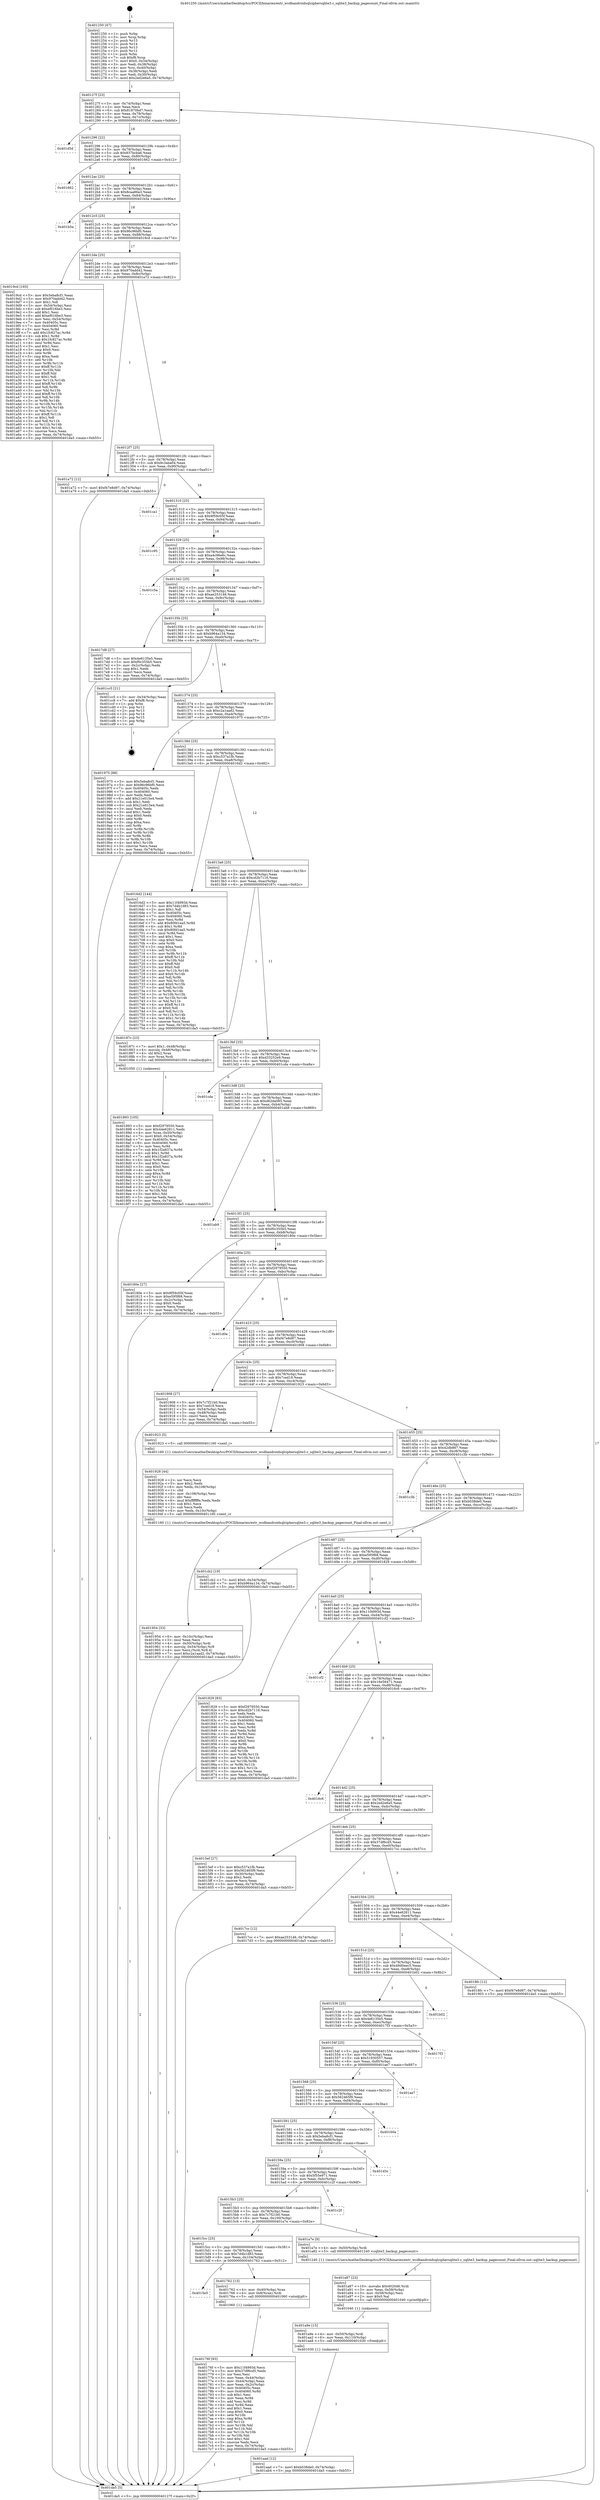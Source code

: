 digraph "0x401250" {
  label = "0x401250 (/mnt/c/Users/mathe/Desktop/tcc/POCII/binaries/extr_wcdbandroidsqlciphersqlite3.c_sqlite3_backup_pagecount_Final-ollvm.out::main(0))"
  labelloc = "t"
  node[shape=record]

  Entry [label="",width=0.3,height=0.3,shape=circle,fillcolor=black,style=filled]
  "0x40127f" [label="{
     0x40127f [23]\l
     | [instrs]\l
     &nbsp;&nbsp;0x40127f \<+3\>: mov -0x74(%rbp),%eax\l
     &nbsp;&nbsp;0x401282 \<+2\>: mov %eax,%ecx\l
     &nbsp;&nbsp;0x401284 \<+6\>: sub $0x81870bd7,%ecx\l
     &nbsp;&nbsp;0x40128a \<+3\>: mov %eax,-0x78(%rbp)\l
     &nbsp;&nbsp;0x40128d \<+3\>: mov %ecx,-0x7c(%rbp)\l
     &nbsp;&nbsp;0x401290 \<+6\>: je 0000000000401d5d \<main+0xb0d\>\l
  }"]
  "0x401d5d" [label="{
     0x401d5d\l
  }", style=dashed]
  "0x401296" [label="{
     0x401296 [22]\l
     | [instrs]\l
     &nbsp;&nbsp;0x401296 \<+5\>: jmp 000000000040129b \<main+0x4b\>\l
     &nbsp;&nbsp;0x40129b \<+3\>: mov -0x78(%rbp),%eax\l
     &nbsp;&nbsp;0x40129e \<+5\>: sub $0x837bcba6,%eax\l
     &nbsp;&nbsp;0x4012a3 \<+3\>: mov %eax,-0x80(%rbp)\l
     &nbsp;&nbsp;0x4012a6 \<+6\>: je 0000000000401662 \<main+0x412\>\l
  }"]
  Exit [label="",width=0.3,height=0.3,shape=circle,fillcolor=black,style=filled,peripheries=2]
  "0x401662" [label="{
     0x401662\l
  }", style=dashed]
  "0x4012ac" [label="{
     0x4012ac [25]\l
     | [instrs]\l
     &nbsp;&nbsp;0x4012ac \<+5\>: jmp 00000000004012b1 \<main+0x61\>\l
     &nbsp;&nbsp;0x4012b1 \<+3\>: mov -0x78(%rbp),%eax\l
     &nbsp;&nbsp;0x4012b4 \<+5\>: sub $0x8caa86a3,%eax\l
     &nbsp;&nbsp;0x4012b9 \<+6\>: mov %eax,-0x84(%rbp)\l
     &nbsp;&nbsp;0x4012bf \<+6\>: je 0000000000401b5a \<main+0x90a\>\l
  }"]
  "0x401aad" [label="{
     0x401aad [12]\l
     | [instrs]\l
     &nbsp;&nbsp;0x401aad \<+7\>: movl $0xb038de0,-0x74(%rbp)\l
     &nbsp;&nbsp;0x401ab4 \<+5\>: jmp 0000000000401da5 \<main+0xb55\>\l
  }"]
  "0x401b5a" [label="{
     0x401b5a\l
  }", style=dashed]
  "0x4012c5" [label="{
     0x4012c5 [25]\l
     | [instrs]\l
     &nbsp;&nbsp;0x4012c5 \<+5\>: jmp 00000000004012ca \<main+0x7a\>\l
     &nbsp;&nbsp;0x4012ca \<+3\>: mov -0x78(%rbp),%eax\l
     &nbsp;&nbsp;0x4012cd \<+5\>: sub $0x96c96bf0,%eax\l
     &nbsp;&nbsp;0x4012d2 \<+6\>: mov %eax,-0x88(%rbp)\l
     &nbsp;&nbsp;0x4012d8 \<+6\>: je 00000000004019cd \<main+0x77d\>\l
  }"]
  "0x401a9e" [label="{
     0x401a9e [15]\l
     | [instrs]\l
     &nbsp;&nbsp;0x401a9e \<+4\>: mov -0x50(%rbp),%rdi\l
     &nbsp;&nbsp;0x401aa2 \<+6\>: mov %eax,-0x110(%rbp)\l
     &nbsp;&nbsp;0x401aa8 \<+5\>: call 0000000000401030 \<free@plt\>\l
     | [calls]\l
     &nbsp;&nbsp;0x401030 \{1\} (unknown)\l
  }"]
  "0x4019cd" [label="{
     0x4019cd [165]\l
     | [instrs]\l
     &nbsp;&nbsp;0x4019cd \<+5\>: mov $0x5eba8cf1,%eax\l
     &nbsp;&nbsp;0x4019d2 \<+5\>: mov $0x970add42,%ecx\l
     &nbsp;&nbsp;0x4019d7 \<+2\>: mov $0x1,%dl\l
     &nbsp;&nbsp;0x4019d9 \<+3\>: mov -0x54(%rbp),%esi\l
     &nbsp;&nbsp;0x4019dc \<+6\>: sub $0xef016be3,%esi\l
     &nbsp;&nbsp;0x4019e2 \<+3\>: add $0x1,%esi\l
     &nbsp;&nbsp;0x4019e5 \<+6\>: add $0xef016be3,%esi\l
     &nbsp;&nbsp;0x4019eb \<+3\>: mov %esi,-0x54(%rbp)\l
     &nbsp;&nbsp;0x4019ee \<+7\>: mov 0x40405c,%esi\l
     &nbsp;&nbsp;0x4019f5 \<+7\>: mov 0x404060,%edi\l
     &nbsp;&nbsp;0x4019fc \<+3\>: mov %esi,%r8d\l
     &nbsp;&nbsp;0x4019ff \<+7\>: add $0x1fc827ac,%r8d\l
     &nbsp;&nbsp;0x401a06 \<+4\>: sub $0x1,%r8d\l
     &nbsp;&nbsp;0x401a0a \<+7\>: sub $0x1fc827ac,%r8d\l
     &nbsp;&nbsp;0x401a11 \<+4\>: imul %r8d,%esi\l
     &nbsp;&nbsp;0x401a15 \<+3\>: and $0x1,%esi\l
     &nbsp;&nbsp;0x401a18 \<+3\>: cmp $0x0,%esi\l
     &nbsp;&nbsp;0x401a1b \<+4\>: sete %r9b\l
     &nbsp;&nbsp;0x401a1f \<+3\>: cmp $0xa,%edi\l
     &nbsp;&nbsp;0x401a22 \<+4\>: setl %r10b\l
     &nbsp;&nbsp;0x401a26 \<+3\>: mov %r9b,%r11b\l
     &nbsp;&nbsp;0x401a29 \<+4\>: xor $0xff,%r11b\l
     &nbsp;&nbsp;0x401a2d \<+3\>: mov %r10b,%bl\l
     &nbsp;&nbsp;0x401a30 \<+3\>: xor $0xff,%bl\l
     &nbsp;&nbsp;0x401a33 \<+3\>: xor $0x1,%dl\l
     &nbsp;&nbsp;0x401a36 \<+3\>: mov %r11b,%r14b\l
     &nbsp;&nbsp;0x401a39 \<+4\>: and $0xff,%r14b\l
     &nbsp;&nbsp;0x401a3d \<+3\>: and %dl,%r9b\l
     &nbsp;&nbsp;0x401a40 \<+3\>: mov %bl,%r15b\l
     &nbsp;&nbsp;0x401a43 \<+4\>: and $0xff,%r15b\l
     &nbsp;&nbsp;0x401a47 \<+3\>: and %dl,%r10b\l
     &nbsp;&nbsp;0x401a4a \<+3\>: or %r9b,%r14b\l
     &nbsp;&nbsp;0x401a4d \<+3\>: or %r10b,%r15b\l
     &nbsp;&nbsp;0x401a50 \<+3\>: xor %r15b,%r14b\l
     &nbsp;&nbsp;0x401a53 \<+3\>: or %bl,%r11b\l
     &nbsp;&nbsp;0x401a56 \<+4\>: xor $0xff,%r11b\l
     &nbsp;&nbsp;0x401a5a \<+3\>: or $0x1,%dl\l
     &nbsp;&nbsp;0x401a5d \<+3\>: and %dl,%r11b\l
     &nbsp;&nbsp;0x401a60 \<+3\>: or %r11b,%r14b\l
     &nbsp;&nbsp;0x401a63 \<+4\>: test $0x1,%r14b\l
     &nbsp;&nbsp;0x401a67 \<+3\>: cmovne %ecx,%eax\l
     &nbsp;&nbsp;0x401a6a \<+3\>: mov %eax,-0x74(%rbp)\l
     &nbsp;&nbsp;0x401a6d \<+5\>: jmp 0000000000401da5 \<main+0xb55\>\l
  }"]
  "0x4012de" [label="{
     0x4012de [25]\l
     | [instrs]\l
     &nbsp;&nbsp;0x4012de \<+5\>: jmp 00000000004012e3 \<main+0x93\>\l
     &nbsp;&nbsp;0x4012e3 \<+3\>: mov -0x78(%rbp),%eax\l
     &nbsp;&nbsp;0x4012e6 \<+5\>: sub $0x970add42,%eax\l
     &nbsp;&nbsp;0x4012eb \<+6\>: mov %eax,-0x8c(%rbp)\l
     &nbsp;&nbsp;0x4012f1 \<+6\>: je 0000000000401a72 \<main+0x822\>\l
  }"]
  "0x401a87" [label="{
     0x401a87 [23]\l
     | [instrs]\l
     &nbsp;&nbsp;0x401a87 \<+10\>: movabs $0x4020d6,%rdi\l
     &nbsp;&nbsp;0x401a91 \<+3\>: mov %eax,-0x58(%rbp)\l
     &nbsp;&nbsp;0x401a94 \<+3\>: mov -0x58(%rbp),%esi\l
     &nbsp;&nbsp;0x401a97 \<+2\>: mov $0x0,%al\l
     &nbsp;&nbsp;0x401a99 \<+5\>: call 0000000000401040 \<printf@plt\>\l
     | [calls]\l
     &nbsp;&nbsp;0x401040 \{1\} (unknown)\l
  }"]
  "0x401a72" [label="{
     0x401a72 [12]\l
     | [instrs]\l
     &nbsp;&nbsp;0x401a72 \<+7\>: movl $0xf47e8d97,-0x74(%rbp)\l
     &nbsp;&nbsp;0x401a79 \<+5\>: jmp 0000000000401da5 \<main+0xb55\>\l
  }"]
  "0x4012f7" [label="{
     0x4012f7 [25]\l
     | [instrs]\l
     &nbsp;&nbsp;0x4012f7 \<+5\>: jmp 00000000004012fc \<main+0xac\>\l
     &nbsp;&nbsp;0x4012fc \<+3\>: mov -0x78(%rbp),%eax\l
     &nbsp;&nbsp;0x4012ff \<+5\>: sub $0x9c3aba04,%eax\l
     &nbsp;&nbsp;0x401304 \<+6\>: mov %eax,-0x90(%rbp)\l
     &nbsp;&nbsp;0x40130a \<+6\>: je 0000000000401ca1 \<main+0xa51\>\l
  }"]
  "0x401954" [label="{
     0x401954 [33]\l
     | [instrs]\l
     &nbsp;&nbsp;0x401954 \<+6\>: mov -0x10c(%rbp),%ecx\l
     &nbsp;&nbsp;0x40195a \<+3\>: imul %eax,%ecx\l
     &nbsp;&nbsp;0x40195d \<+4\>: mov -0x50(%rbp),%rdi\l
     &nbsp;&nbsp;0x401961 \<+4\>: movslq -0x54(%rbp),%r8\l
     &nbsp;&nbsp;0x401965 \<+4\>: mov %ecx,(%rdi,%r8,4)\l
     &nbsp;&nbsp;0x401969 \<+7\>: movl $0xc2a1aad2,-0x74(%rbp)\l
     &nbsp;&nbsp;0x401970 \<+5\>: jmp 0000000000401da5 \<main+0xb55\>\l
  }"]
  "0x401ca1" [label="{
     0x401ca1\l
  }", style=dashed]
  "0x401310" [label="{
     0x401310 [25]\l
     | [instrs]\l
     &nbsp;&nbsp;0x401310 \<+5\>: jmp 0000000000401315 \<main+0xc5\>\l
     &nbsp;&nbsp;0x401315 \<+3\>: mov -0x78(%rbp),%eax\l
     &nbsp;&nbsp;0x401318 \<+5\>: sub $0x9f59c05f,%eax\l
     &nbsp;&nbsp;0x40131d \<+6\>: mov %eax,-0x94(%rbp)\l
     &nbsp;&nbsp;0x401323 \<+6\>: je 0000000000401c95 \<main+0xa45\>\l
  }"]
  "0x401928" [label="{
     0x401928 [44]\l
     | [instrs]\l
     &nbsp;&nbsp;0x401928 \<+2\>: xor %ecx,%ecx\l
     &nbsp;&nbsp;0x40192a \<+5\>: mov $0x2,%edx\l
     &nbsp;&nbsp;0x40192f \<+6\>: mov %edx,-0x108(%rbp)\l
     &nbsp;&nbsp;0x401935 \<+1\>: cltd\l
     &nbsp;&nbsp;0x401936 \<+6\>: mov -0x108(%rbp),%esi\l
     &nbsp;&nbsp;0x40193c \<+2\>: idiv %esi\l
     &nbsp;&nbsp;0x40193e \<+6\>: imul $0xfffffffe,%edx,%edx\l
     &nbsp;&nbsp;0x401944 \<+3\>: sub $0x1,%ecx\l
     &nbsp;&nbsp;0x401947 \<+2\>: sub %ecx,%edx\l
     &nbsp;&nbsp;0x401949 \<+6\>: mov %edx,-0x10c(%rbp)\l
     &nbsp;&nbsp;0x40194f \<+5\>: call 0000000000401160 \<next_i\>\l
     | [calls]\l
     &nbsp;&nbsp;0x401160 \{1\} (/mnt/c/Users/mathe/Desktop/tcc/POCII/binaries/extr_wcdbandroidsqlciphersqlite3.c_sqlite3_backup_pagecount_Final-ollvm.out::next_i)\l
  }"]
  "0x401c95" [label="{
     0x401c95\l
  }", style=dashed]
  "0x401329" [label="{
     0x401329 [25]\l
     | [instrs]\l
     &nbsp;&nbsp;0x401329 \<+5\>: jmp 000000000040132e \<main+0xde\>\l
     &nbsp;&nbsp;0x40132e \<+3\>: mov -0x78(%rbp),%eax\l
     &nbsp;&nbsp;0x401331 \<+5\>: sub $0xa4c96e6c,%eax\l
     &nbsp;&nbsp;0x401336 \<+6\>: mov %eax,-0x98(%rbp)\l
     &nbsp;&nbsp;0x40133c \<+6\>: je 0000000000401c5a \<main+0xa0a\>\l
  }"]
  "0x401893" [label="{
     0x401893 [105]\l
     | [instrs]\l
     &nbsp;&nbsp;0x401893 \<+5\>: mov $0xf2979550,%ecx\l
     &nbsp;&nbsp;0x401898 \<+5\>: mov $0x44e62811,%edx\l
     &nbsp;&nbsp;0x40189d \<+4\>: mov %rax,-0x50(%rbp)\l
     &nbsp;&nbsp;0x4018a1 \<+7\>: movl $0x0,-0x54(%rbp)\l
     &nbsp;&nbsp;0x4018a8 \<+7\>: mov 0x40405c,%esi\l
     &nbsp;&nbsp;0x4018af \<+8\>: mov 0x404060,%r8d\l
     &nbsp;&nbsp;0x4018b7 \<+3\>: mov %esi,%r9d\l
     &nbsp;&nbsp;0x4018ba \<+7\>: sub $0x1f2a837a,%r9d\l
     &nbsp;&nbsp;0x4018c1 \<+4\>: sub $0x1,%r9d\l
     &nbsp;&nbsp;0x4018c5 \<+7\>: add $0x1f2a837a,%r9d\l
     &nbsp;&nbsp;0x4018cc \<+4\>: imul %r9d,%esi\l
     &nbsp;&nbsp;0x4018d0 \<+3\>: and $0x1,%esi\l
     &nbsp;&nbsp;0x4018d3 \<+3\>: cmp $0x0,%esi\l
     &nbsp;&nbsp;0x4018d6 \<+4\>: sete %r10b\l
     &nbsp;&nbsp;0x4018da \<+4\>: cmp $0xa,%r8d\l
     &nbsp;&nbsp;0x4018de \<+4\>: setl %r11b\l
     &nbsp;&nbsp;0x4018e2 \<+3\>: mov %r10b,%bl\l
     &nbsp;&nbsp;0x4018e5 \<+3\>: and %r11b,%bl\l
     &nbsp;&nbsp;0x4018e8 \<+3\>: xor %r11b,%r10b\l
     &nbsp;&nbsp;0x4018eb \<+3\>: or %r10b,%bl\l
     &nbsp;&nbsp;0x4018ee \<+3\>: test $0x1,%bl\l
     &nbsp;&nbsp;0x4018f1 \<+3\>: cmovne %edx,%ecx\l
     &nbsp;&nbsp;0x4018f4 \<+3\>: mov %ecx,-0x74(%rbp)\l
     &nbsp;&nbsp;0x4018f7 \<+5\>: jmp 0000000000401da5 \<main+0xb55\>\l
  }"]
  "0x401c5a" [label="{
     0x401c5a\l
  }", style=dashed]
  "0x401342" [label="{
     0x401342 [25]\l
     | [instrs]\l
     &nbsp;&nbsp;0x401342 \<+5\>: jmp 0000000000401347 \<main+0xf7\>\l
     &nbsp;&nbsp;0x401347 \<+3\>: mov -0x78(%rbp),%eax\l
     &nbsp;&nbsp;0x40134a \<+5\>: sub $0xae253146,%eax\l
     &nbsp;&nbsp;0x40134f \<+6\>: mov %eax,-0x9c(%rbp)\l
     &nbsp;&nbsp;0x401355 \<+6\>: je 00000000004017d8 \<main+0x588\>\l
  }"]
  "0x40176f" [label="{
     0x40176f [93]\l
     | [instrs]\l
     &nbsp;&nbsp;0x40176f \<+5\>: mov $0x11f4993d,%ecx\l
     &nbsp;&nbsp;0x401774 \<+5\>: mov $0x37df6cd5,%edx\l
     &nbsp;&nbsp;0x401779 \<+2\>: xor %esi,%esi\l
     &nbsp;&nbsp;0x40177b \<+3\>: mov %eax,-0x44(%rbp)\l
     &nbsp;&nbsp;0x40177e \<+3\>: mov -0x44(%rbp),%eax\l
     &nbsp;&nbsp;0x401781 \<+3\>: mov %eax,-0x2c(%rbp)\l
     &nbsp;&nbsp;0x401784 \<+7\>: mov 0x40405c,%eax\l
     &nbsp;&nbsp;0x40178b \<+8\>: mov 0x404060,%r8d\l
     &nbsp;&nbsp;0x401793 \<+3\>: sub $0x1,%esi\l
     &nbsp;&nbsp;0x401796 \<+3\>: mov %eax,%r9d\l
     &nbsp;&nbsp;0x401799 \<+3\>: add %esi,%r9d\l
     &nbsp;&nbsp;0x40179c \<+4\>: imul %r9d,%eax\l
     &nbsp;&nbsp;0x4017a0 \<+3\>: and $0x1,%eax\l
     &nbsp;&nbsp;0x4017a3 \<+3\>: cmp $0x0,%eax\l
     &nbsp;&nbsp;0x4017a6 \<+4\>: sete %r10b\l
     &nbsp;&nbsp;0x4017aa \<+4\>: cmp $0xa,%r8d\l
     &nbsp;&nbsp;0x4017ae \<+4\>: setl %r11b\l
     &nbsp;&nbsp;0x4017b2 \<+3\>: mov %r10b,%bl\l
     &nbsp;&nbsp;0x4017b5 \<+3\>: and %r11b,%bl\l
     &nbsp;&nbsp;0x4017b8 \<+3\>: xor %r11b,%r10b\l
     &nbsp;&nbsp;0x4017bb \<+3\>: or %r10b,%bl\l
     &nbsp;&nbsp;0x4017be \<+3\>: test $0x1,%bl\l
     &nbsp;&nbsp;0x4017c1 \<+3\>: cmovne %edx,%ecx\l
     &nbsp;&nbsp;0x4017c4 \<+3\>: mov %ecx,-0x74(%rbp)\l
     &nbsp;&nbsp;0x4017c7 \<+5\>: jmp 0000000000401da5 \<main+0xb55\>\l
  }"]
  "0x4017d8" [label="{
     0x4017d8 [27]\l
     | [instrs]\l
     &nbsp;&nbsp;0x4017d8 \<+5\>: mov $0x4e6135e5,%eax\l
     &nbsp;&nbsp;0x4017dd \<+5\>: mov $0xf0c355b5,%ecx\l
     &nbsp;&nbsp;0x4017e2 \<+3\>: mov -0x2c(%rbp),%edx\l
     &nbsp;&nbsp;0x4017e5 \<+3\>: cmp $0x1,%edx\l
     &nbsp;&nbsp;0x4017e8 \<+3\>: cmovl %ecx,%eax\l
     &nbsp;&nbsp;0x4017eb \<+3\>: mov %eax,-0x74(%rbp)\l
     &nbsp;&nbsp;0x4017ee \<+5\>: jmp 0000000000401da5 \<main+0xb55\>\l
  }"]
  "0x40135b" [label="{
     0x40135b [25]\l
     | [instrs]\l
     &nbsp;&nbsp;0x40135b \<+5\>: jmp 0000000000401360 \<main+0x110\>\l
     &nbsp;&nbsp;0x401360 \<+3\>: mov -0x78(%rbp),%eax\l
     &nbsp;&nbsp;0x401363 \<+5\>: sub $0xb964a134,%eax\l
     &nbsp;&nbsp;0x401368 \<+6\>: mov %eax,-0xa0(%rbp)\l
     &nbsp;&nbsp;0x40136e \<+6\>: je 0000000000401cc5 \<main+0xa75\>\l
  }"]
  "0x4015e5" [label="{
     0x4015e5\l
  }", style=dashed]
  "0x401cc5" [label="{
     0x401cc5 [21]\l
     | [instrs]\l
     &nbsp;&nbsp;0x401cc5 \<+3\>: mov -0x34(%rbp),%eax\l
     &nbsp;&nbsp;0x401cc8 \<+7\>: add $0xf8,%rsp\l
     &nbsp;&nbsp;0x401ccf \<+1\>: pop %rbx\l
     &nbsp;&nbsp;0x401cd0 \<+2\>: pop %r12\l
     &nbsp;&nbsp;0x401cd2 \<+2\>: pop %r13\l
     &nbsp;&nbsp;0x401cd4 \<+2\>: pop %r14\l
     &nbsp;&nbsp;0x401cd6 \<+2\>: pop %r15\l
     &nbsp;&nbsp;0x401cd8 \<+1\>: pop %rbp\l
     &nbsp;&nbsp;0x401cd9 \<+1\>: ret\l
  }"]
  "0x401374" [label="{
     0x401374 [25]\l
     | [instrs]\l
     &nbsp;&nbsp;0x401374 \<+5\>: jmp 0000000000401379 \<main+0x129\>\l
     &nbsp;&nbsp;0x401379 \<+3\>: mov -0x78(%rbp),%eax\l
     &nbsp;&nbsp;0x40137c \<+5\>: sub $0xc2a1aad2,%eax\l
     &nbsp;&nbsp;0x401381 \<+6\>: mov %eax,-0xa4(%rbp)\l
     &nbsp;&nbsp;0x401387 \<+6\>: je 0000000000401975 \<main+0x725\>\l
  }"]
  "0x401762" [label="{
     0x401762 [13]\l
     | [instrs]\l
     &nbsp;&nbsp;0x401762 \<+4\>: mov -0x40(%rbp),%rax\l
     &nbsp;&nbsp;0x401766 \<+4\>: mov 0x8(%rax),%rdi\l
     &nbsp;&nbsp;0x40176a \<+5\>: call 0000000000401060 \<atoi@plt\>\l
     | [calls]\l
     &nbsp;&nbsp;0x401060 \{1\} (unknown)\l
  }"]
  "0x401975" [label="{
     0x401975 [88]\l
     | [instrs]\l
     &nbsp;&nbsp;0x401975 \<+5\>: mov $0x5eba8cf1,%eax\l
     &nbsp;&nbsp;0x40197a \<+5\>: mov $0x96c96bf0,%ecx\l
     &nbsp;&nbsp;0x40197f \<+7\>: mov 0x40405c,%edx\l
     &nbsp;&nbsp;0x401986 \<+7\>: mov 0x404060,%esi\l
     &nbsp;&nbsp;0x40198d \<+2\>: mov %edx,%edi\l
     &nbsp;&nbsp;0x40198f \<+6\>: add $0x21e015e4,%edi\l
     &nbsp;&nbsp;0x401995 \<+3\>: sub $0x1,%edi\l
     &nbsp;&nbsp;0x401998 \<+6\>: sub $0x21e015e4,%edi\l
     &nbsp;&nbsp;0x40199e \<+3\>: imul %edi,%edx\l
     &nbsp;&nbsp;0x4019a1 \<+3\>: and $0x1,%edx\l
     &nbsp;&nbsp;0x4019a4 \<+3\>: cmp $0x0,%edx\l
     &nbsp;&nbsp;0x4019a7 \<+4\>: sete %r8b\l
     &nbsp;&nbsp;0x4019ab \<+3\>: cmp $0xa,%esi\l
     &nbsp;&nbsp;0x4019ae \<+4\>: setl %r9b\l
     &nbsp;&nbsp;0x4019b2 \<+3\>: mov %r8b,%r10b\l
     &nbsp;&nbsp;0x4019b5 \<+3\>: and %r9b,%r10b\l
     &nbsp;&nbsp;0x4019b8 \<+3\>: xor %r9b,%r8b\l
     &nbsp;&nbsp;0x4019bb \<+3\>: or %r8b,%r10b\l
     &nbsp;&nbsp;0x4019be \<+4\>: test $0x1,%r10b\l
     &nbsp;&nbsp;0x4019c2 \<+3\>: cmovne %ecx,%eax\l
     &nbsp;&nbsp;0x4019c5 \<+3\>: mov %eax,-0x74(%rbp)\l
     &nbsp;&nbsp;0x4019c8 \<+5\>: jmp 0000000000401da5 \<main+0xb55\>\l
  }"]
  "0x40138d" [label="{
     0x40138d [25]\l
     | [instrs]\l
     &nbsp;&nbsp;0x40138d \<+5\>: jmp 0000000000401392 \<main+0x142\>\l
     &nbsp;&nbsp;0x401392 \<+3\>: mov -0x78(%rbp),%eax\l
     &nbsp;&nbsp;0x401395 \<+5\>: sub $0xc537a1fb,%eax\l
     &nbsp;&nbsp;0x40139a \<+6\>: mov %eax,-0xa8(%rbp)\l
     &nbsp;&nbsp;0x4013a0 \<+6\>: je 00000000004016d2 \<main+0x482\>\l
  }"]
  "0x4015cc" [label="{
     0x4015cc [25]\l
     | [instrs]\l
     &nbsp;&nbsp;0x4015cc \<+5\>: jmp 00000000004015d1 \<main+0x381\>\l
     &nbsp;&nbsp;0x4015d1 \<+3\>: mov -0x78(%rbp),%eax\l
     &nbsp;&nbsp;0x4015d4 \<+5\>: sub $0x7d4b1d83,%eax\l
     &nbsp;&nbsp;0x4015d9 \<+6\>: mov %eax,-0x104(%rbp)\l
     &nbsp;&nbsp;0x4015df \<+6\>: je 0000000000401762 \<main+0x512\>\l
  }"]
  "0x4016d2" [label="{
     0x4016d2 [144]\l
     | [instrs]\l
     &nbsp;&nbsp;0x4016d2 \<+5\>: mov $0x11f4993d,%eax\l
     &nbsp;&nbsp;0x4016d7 \<+5\>: mov $0x7d4b1d83,%ecx\l
     &nbsp;&nbsp;0x4016dc \<+2\>: mov $0x1,%dl\l
     &nbsp;&nbsp;0x4016de \<+7\>: mov 0x40405c,%esi\l
     &nbsp;&nbsp;0x4016e5 \<+7\>: mov 0x404060,%edi\l
     &nbsp;&nbsp;0x4016ec \<+3\>: mov %esi,%r8d\l
     &nbsp;&nbsp;0x4016ef \<+7\>: add $0x80fd1ea5,%r8d\l
     &nbsp;&nbsp;0x4016f6 \<+4\>: sub $0x1,%r8d\l
     &nbsp;&nbsp;0x4016fa \<+7\>: sub $0x80fd1ea5,%r8d\l
     &nbsp;&nbsp;0x401701 \<+4\>: imul %r8d,%esi\l
     &nbsp;&nbsp;0x401705 \<+3\>: and $0x1,%esi\l
     &nbsp;&nbsp;0x401708 \<+3\>: cmp $0x0,%esi\l
     &nbsp;&nbsp;0x40170b \<+4\>: sete %r9b\l
     &nbsp;&nbsp;0x40170f \<+3\>: cmp $0xa,%edi\l
     &nbsp;&nbsp;0x401712 \<+4\>: setl %r10b\l
     &nbsp;&nbsp;0x401716 \<+3\>: mov %r9b,%r11b\l
     &nbsp;&nbsp;0x401719 \<+4\>: xor $0xff,%r11b\l
     &nbsp;&nbsp;0x40171d \<+3\>: mov %r10b,%bl\l
     &nbsp;&nbsp;0x401720 \<+3\>: xor $0xff,%bl\l
     &nbsp;&nbsp;0x401723 \<+3\>: xor $0x0,%dl\l
     &nbsp;&nbsp;0x401726 \<+3\>: mov %r11b,%r14b\l
     &nbsp;&nbsp;0x401729 \<+4\>: and $0x0,%r14b\l
     &nbsp;&nbsp;0x40172d \<+3\>: and %dl,%r9b\l
     &nbsp;&nbsp;0x401730 \<+3\>: mov %bl,%r15b\l
     &nbsp;&nbsp;0x401733 \<+4\>: and $0x0,%r15b\l
     &nbsp;&nbsp;0x401737 \<+3\>: and %dl,%r10b\l
     &nbsp;&nbsp;0x40173a \<+3\>: or %r9b,%r14b\l
     &nbsp;&nbsp;0x40173d \<+3\>: or %r10b,%r15b\l
     &nbsp;&nbsp;0x401740 \<+3\>: xor %r15b,%r14b\l
     &nbsp;&nbsp;0x401743 \<+3\>: or %bl,%r11b\l
     &nbsp;&nbsp;0x401746 \<+4\>: xor $0xff,%r11b\l
     &nbsp;&nbsp;0x40174a \<+3\>: or $0x0,%dl\l
     &nbsp;&nbsp;0x40174d \<+3\>: and %dl,%r11b\l
     &nbsp;&nbsp;0x401750 \<+3\>: or %r11b,%r14b\l
     &nbsp;&nbsp;0x401753 \<+4\>: test $0x1,%r14b\l
     &nbsp;&nbsp;0x401757 \<+3\>: cmovne %ecx,%eax\l
     &nbsp;&nbsp;0x40175a \<+3\>: mov %eax,-0x74(%rbp)\l
     &nbsp;&nbsp;0x40175d \<+5\>: jmp 0000000000401da5 \<main+0xb55\>\l
  }"]
  "0x4013a6" [label="{
     0x4013a6 [25]\l
     | [instrs]\l
     &nbsp;&nbsp;0x4013a6 \<+5\>: jmp 00000000004013ab \<main+0x15b\>\l
     &nbsp;&nbsp;0x4013ab \<+3\>: mov -0x78(%rbp),%eax\l
     &nbsp;&nbsp;0x4013ae \<+5\>: sub $0xcd2b7116,%eax\l
     &nbsp;&nbsp;0x4013b3 \<+6\>: mov %eax,-0xac(%rbp)\l
     &nbsp;&nbsp;0x4013b9 \<+6\>: je 000000000040187c \<main+0x62c\>\l
  }"]
  "0x401a7e" [label="{
     0x401a7e [9]\l
     | [instrs]\l
     &nbsp;&nbsp;0x401a7e \<+4\>: mov -0x50(%rbp),%rdi\l
     &nbsp;&nbsp;0x401a82 \<+5\>: call 0000000000401240 \<sqlite3_backup_pagecount\>\l
     | [calls]\l
     &nbsp;&nbsp;0x401240 \{1\} (/mnt/c/Users/mathe/Desktop/tcc/POCII/binaries/extr_wcdbandroidsqlciphersqlite3.c_sqlite3_backup_pagecount_Final-ollvm.out::sqlite3_backup_pagecount)\l
  }"]
  "0x40187c" [label="{
     0x40187c [23]\l
     | [instrs]\l
     &nbsp;&nbsp;0x40187c \<+7\>: movl $0x1,-0x48(%rbp)\l
     &nbsp;&nbsp;0x401883 \<+4\>: movslq -0x48(%rbp),%rax\l
     &nbsp;&nbsp;0x401887 \<+4\>: shl $0x2,%rax\l
     &nbsp;&nbsp;0x40188b \<+3\>: mov %rax,%rdi\l
     &nbsp;&nbsp;0x40188e \<+5\>: call 0000000000401050 \<malloc@plt\>\l
     | [calls]\l
     &nbsp;&nbsp;0x401050 \{1\} (unknown)\l
  }"]
  "0x4013bf" [label="{
     0x4013bf [25]\l
     | [instrs]\l
     &nbsp;&nbsp;0x4013bf \<+5\>: jmp 00000000004013c4 \<main+0x174\>\l
     &nbsp;&nbsp;0x4013c4 \<+3\>: mov -0x78(%rbp),%eax\l
     &nbsp;&nbsp;0x4013c7 \<+5\>: sub $0xd33252e9,%eax\l
     &nbsp;&nbsp;0x4013cc \<+6\>: mov %eax,-0xb0(%rbp)\l
     &nbsp;&nbsp;0x4013d2 \<+6\>: je 0000000000401cda \<main+0xa8a\>\l
  }"]
  "0x4015b3" [label="{
     0x4015b3 [25]\l
     | [instrs]\l
     &nbsp;&nbsp;0x4015b3 \<+5\>: jmp 00000000004015b8 \<main+0x368\>\l
     &nbsp;&nbsp;0x4015b8 \<+3\>: mov -0x78(%rbp),%eax\l
     &nbsp;&nbsp;0x4015bb \<+5\>: sub $0x7c7f21b0,%eax\l
     &nbsp;&nbsp;0x4015c0 \<+6\>: mov %eax,-0x100(%rbp)\l
     &nbsp;&nbsp;0x4015c6 \<+6\>: je 0000000000401a7e \<main+0x82e\>\l
  }"]
  "0x401cda" [label="{
     0x401cda\l
  }", style=dashed]
  "0x4013d8" [label="{
     0x4013d8 [25]\l
     | [instrs]\l
     &nbsp;&nbsp;0x4013d8 \<+5\>: jmp 00000000004013dd \<main+0x18d\>\l
     &nbsp;&nbsp;0x4013dd \<+3\>: mov -0x78(%rbp),%eax\l
     &nbsp;&nbsp;0x4013e0 \<+5\>: sub $0xd62da085,%eax\l
     &nbsp;&nbsp;0x4013e5 \<+6\>: mov %eax,-0xb4(%rbp)\l
     &nbsp;&nbsp;0x4013eb \<+6\>: je 0000000000401ab9 \<main+0x869\>\l
  }"]
  "0x401c2f" [label="{
     0x401c2f\l
  }", style=dashed]
  "0x401ab9" [label="{
     0x401ab9\l
  }", style=dashed]
  "0x4013f1" [label="{
     0x4013f1 [25]\l
     | [instrs]\l
     &nbsp;&nbsp;0x4013f1 \<+5\>: jmp 00000000004013f6 \<main+0x1a6\>\l
     &nbsp;&nbsp;0x4013f6 \<+3\>: mov -0x78(%rbp),%eax\l
     &nbsp;&nbsp;0x4013f9 \<+5\>: sub $0xf0c355b5,%eax\l
     &nbsp;&nbsp;0x4013fe \<+6\>: mov %eax,-0xb8(%rbp)\l
     &nbsp;&nbsp;0x401404 \<+6\>: je 000000000040180e \<main+0x5be\>\l
  }"]
  "0x40159a" [label="{
     0x40159a [25]\l
     | [instrs]\l
     &nbsp;&nbsp;0x40159a \<+5\>: jmp 000000000040159f \<main+0x34f\>\l
     &nbsp;&nbsp;0x40159f \<+3\>: mov -0x78(%rbp),%eax\l
     &nbsp;&nbsp;0x4015a2 \<+5\>: sub $0x5f55e971,%eax\l
     &nbsp;&nbsp;0x4015a7 \<+6\>: mov %eax,-0xfc(%rbp)\l
     &nbsp;&nbsp;0x4015ad \<+6\>: je 0000000000401c2f \<main+0x9df\>\l
  }"]
  "0x40180e" [label="{
     0x40180e [27]\l
     | [instrs]\l
     &nbsp;&nbsp;0x40180e \<+5\>: mov $0x9f59c05f,%eax\l
     &nbsp;&nbsp;0x401813 \<+5\>: mov $0xe595f68,%ecx\l
     &nbsp;&nbsp;0x401818 \<+3\>: mov -0x2c(%rbp),%edx\l
     &nbsp;&nbsp;0x40181b \<+3\>: cmp $0x0,%edx\l
     &nbsp;&nbsp;0x40181e \<+3\>: cmove %ecx,%eax\l
     &nbsp;&nbsp;0x401821 \<+3\>: mov %eax,-0x74(%rbp)\l
     &nbsp;&nbsp;0x401824 \<+5\>: jmp 0000000000401da5 \<main+0xb55\>\l
  }"]
  "0x40140a" [label="{
     0x40140a [25]\l
     | [instrs]\l
     &nbsp;&nbsp;0x40140a \<+5\>: jmp 000000000040140f \<main+0x1bf\>\l
     &nbsp;&nbsp;0x40140f \<+3\>: mov -0x78(%rbp),%eax\l
     &nbsp;&nbsp;0x401412 \<+5\>: sub $0xf2979550,%eax\l
     &nbsp;&nbsp;0x401417 \<+6\>: mov %eax,-0xbc(%rbp)\l
     &nbsp;&nbsp;0x40141d \<+6\>: je 0000000000401d0e \<main+0xabe\>\l
  }"]
  "0x401d3c" [label="{
     0x401d3c\l
  }", style=dashed]
  "0x401d0e" [label="{
     0x401d0e\l
  }", style=dashed]
  "0x401423" [label="{
     0x401423 [25]\l
     | [instrs]\l
     &nbsp;&nbsp;0x401423 \<+5\>: jmp 0000000000401428 \<main+0x1d8\>\l
     &nbsp;&nbsp;0x401428 \<+3\>: mov -0x78(%rbp),%eax\l
     &nbsp;&nbsp;0x40142b \<+5\>: sub $0xf47e8d97,%eax\l
     &nbsp;&nbsp;0x401430 \<+6\>: mov %eax,-0xc0(%rbp)\l
     &nbsp;&nbsp;0x401436 \<+6\>: je 0000000000401908 \<main+0x6b8\>\l
  }"]
  "0x401581" [label="{
     0x401581 [25]\l
     | [instrs]\l
     &nbsp;&nbsp;0x401581 \<+5\>: jmp 0000000000401586 \<main+0x336\>\l
     &nbsp;&nbsp;0x401586 \<+3\>: mov -0x78(%rbp),%eax\l
     &nbsp;&nbsp;0x401589 \<+5\>: sub $0x5eba8cf1,%eax\l
     &nbsp;&nbsp;0x40158e \<+6\>: mov %eax,-0xf8(%rbp)\l
     &nbsp;&nbsp;0x401594 \<+6\>: je 0000000000401d3c \<main+0xaec\>\l
  }"]
  "0x401908" [label="{
     0x401908 [27]\l
     | [instrs]\l
     &nbsp;&nbsp;0x401908 \<+5\>: mov $0x7c7f21b0,%eax\l
     &nbsp;&nbsp;0x40190d \<+5\>: mov $0x7ced19,%ecx\l
     &nbsp;&nbsp;0x401912 \<+3\>: mov -0x54(%rbp),%edx\l
     &nbsp;&nbsp;0x401915 \<+3\>: cmp -0x48(%rbp),%edx\l
     &nbsp;&nbsp;0x401918 \<+3\>: cmovl %ecx,%eax\l
     &nbsp;&nbsp;0x40191b \<+3\>: mov %eax,-0x74(%rbp)\l
     &nbsp;&nbsp;0x40191e \<+5\>: jmp 0000000000401da5 \<main+0xb55\>\l
  }"]
  "0x40143c" [label="{
     0x40143c [25]\l
     | [instrs]\l
     &nbsp;&nbsp;0x40143c \<+5\>: jmp 0000000000401441 \<main+0x1f1\>\l
     &nbsp;&nbsp;0x401441 \<+3\>: mov -0x78(%rbp),%eax\l
     &nbsp;&nbsp;0x401444 \<+5\>: sub $0x7ced19,%eax\l
     &nbsp;&nbsp;0x401449 \<+6\>: mov %eax,-0xc4(%rbp)\l
     &nbsp;&nbsp;0x40144f \<+6\>: je 0000000000401923 \<main+0x6d3\>\l
  }"]
  "0x40160a" [label="{
     0x40160a\l
  }", style=dashed]
  "0x401923" [label="{
     0x401923 [5]\l
     | [instrs]\l
     &nbsp;&nbsp;0x401923 \<+5\>: call 0000000000401160 \<next_i\>\l
     | [calls]\l
     &nbsp;&nbsp;0x401160 \{1\} (/mnt/c/Users/mathe/Desktop/tcc/POCII/binaries/extr_wcdbandroidsqlciphersqlite3.c_sqlite3_backup_pagecount_Final-ollvm.out::next_i)\l
  }"]
  "0x401455" [label="{
     0x401455 [25]\l
     | [instrs]\l
     &nbsp;&nbsp;0x401455 \<+5\>: jmp 000000000040145a \<main+0x20a\>\l
     &nbsp;&nbsp;0x40145a \<+3\>: mov -0x78(%rbp),%eax\l
     &nbsp;&nbsp;0x40145d \<+5\>: sub $0x42db867,%eax\l
     &nbsp;&nbsp;0x401462 \<+6\>: mov %eax,-0xc8(%rbp)\l
     &nbsp;&nbsp;0x401468 \<+6\>: je 0000000000401c3b \<main+0x9eb\>\l
  }"]
  "0x401568" [label="{
     0x401568 [25]\l
     | [instrs]\l
     &nbsp;&nbsp;0x401568 \<+5\>: jmp 000000000040156d \<main+0x31d\>\l
     &nbsp;&nbsp;0x40156d \<+3\>: mov -0x78(%rbp),%eax\l
     &nbsp;&nbsp;0x401570 \<+5\>: sub $0x562465f9,%eax\l
     &nbsp;&nbsp;0x401575 \<+6\>: mov %eax,-0xf4(%rbp)\l
     &nbsp;&nbsp;0x40157b \<+6\>: je 000000000040160a \<main+0x3ba\>\l
  }"]
  "0x401c3b" [label="{
     0x401c3b\l
  }", style=dashed]
  "0x40146e" [label="{
     0x40146e [25]\l
     | [instrs]\l
     &nbsp;&nbsp;0x40146e \<+5\>: jmp 0000000000401473 \<main+0x223\>\l
     &nbsp;&nbsp;0x401473 \<+3\>: mov -0x78(%rbp),%eax\l
     &nbsp;&nbsp;0x401476 \<+5\>: sub $0xb038de0,%eax\l
     &nbsp;&nbsp;0x40147b \<+6\>: mov %eax,-0xcc(%rbp)\l
     &nbsp;&nbsp;0x401481 \<+6\>: je 0000000000401cb2 \<main+0xa62\>\l
  }"]
  "0x401ae7" [label="{
     0x401ae7\l
  }", style=dashed]
  "0x401cb2" [label="{
     0x401cb2 [19]\l
     | [instrs]\l
     &nbsp;&nbsp;0x401cb2 \<+7\>: movl $0x0,-0x34(%rbp)\l
     &nbsp;&nbsp;0x401cb9 \<+7\>: movl $0xb964a134,-0x74(%rbp)\l
     &nbsp;&nbsp;0x401cc0 \<+5\>: jmp 0000000000401da5 \<main+0xb55\>\l
  }"]
  "0x401487" [label="{
     0x401487 [25]\l
     | [instrs]\l
     &nbsp;&nbsp;0x401487 \<+5\>: jmp 000000000040148c \<main+0x23c\>\l
     &nbsp;&nbsp;0x40148c \<+3\>: mov -0x78(%rbp),%eax\l
     &nbsp;&nbsp;0x40148f \<+5\>: sub $0xe595f68,%eax\l
     &nbsp;&nbsp;0x401494 \<+6\>: mov %eax,-0xd0(%rbp)\l
     &nbsp;&nbsp;0x40149a \<+6\>: je 0000000000401829 \<main+0x5d9\>\l
  }"]
  "0x40154f" [label="{
     0x40154f [25]\l
     | [instrs]\l
     &nbsp;&nbsp;0x40154f \<+5\>: jmp 0000000000401554 \<main+0x304\>\l
     &nbsp;&nbsp;0x401554 \<+3\>: mov -0x78(%rbp),%eax\l
     &nbsp;&nbsp;0x401557 \<+5\>: sub $0x51930557,%eax\l
     &nbsp;&nbsp;0x40155c \<+6\>: mov %eax,-0xf0(%rbp)\l
     &nbsp;&nbsp;0x401562 \<+6\>: je 0000000000401ae7 \<main+0x897\>\l
  }"]
  "0x401829" [label="{
     0x401829 [83]\l
     | [instrs]\l
     &nbsp;&nbsp;0x401829 \<+5\>: mov $0xf2979550,%eax\l
     &nbsp;&nbsp;0x40182e \<+5\>: mov $0xcd2b7116,%ecx\l
     &nbsp;&nbsp;0x401833 \<+2\>: xor %edx,%edx\l
     &nbsp;&nbsp;0x401835 \<+7\>: mov 0x40405c,%esi\l
     &nbsp;&nbsp;0x40183c \<+7\>: mov 0x404060,%edi\l
     &nbsp;&nbsp;0x401843 \<+3\>: sub $0x1,%edx\l
     &nbsp;&nbsp;0x401846 \<+3\>: mov %esi,%r8d\l
     &nbsp;&nbsp;0x401849 \<+3\>: add %edx,%r8d\l
     &nbsp;&nbsp;0x40184c \<+4\>: imul %r8d,%esi\l
     &nbsp;&nbsp;0x401850 \<+3\>: and $0x1,%esi\l
     &nbsp;&nbsp;0x401853 \<+3\>: cmp $0x0,%esi\l
     &nbsp;&nbsp;0x401856 \<+4\>: sete %r9b\l
     &nbsp;&nbsp;0x40185a \<+3\>: cmp $0xa,%edi\l
     &nbsp;&nbsp;0x40185d \<+4\>: setl %r10b\l
     &nbsp;&nbsp;0x401861 \<+3\>: mov %r9b,%r11b\l
     &nbsp;&nbsp;0x401864 \<+3\>: and %r10b,%r11b\l
     &nbsp;&nbsp;0x401867 \<+3\>: xor %r10b,%r9b\l
     &nbsp;&nbsp;0x40186a \<+3\>: or %r9b,%r11b\l
     &nbsp;&nbsp;0x40186d \<+4\>: test $0x1,%r11b\l
     &nbsp;&nbsp;0x401871 \<+3\>: cmovne %ecx,%eax\l
     &nbsp;&nbsp;0x401874 \<+3\>: mov %eax,-0x74(%rbp)\l
     &nbsp;&nbsp;0x401877 \<+5\>: jmp 0000000000401da5 \<main+0xb55\>\l
  }"]
  "0x4014a0" [label="{
     0x4014a0 [25]\l
     | [instrs]\l
     &nbsp;&nbsp;0x4014a0 \<+5\>: jmp 00000000004014a5 \<main+0x255\>\l
     &nbsp;&nbsp;0x4014a5 \<+3\>: mov -0x78(%rbp),%eax\l
     &nbsp;&nbsp;0x4014a8 \<+5\>: sub $0x11f4993d,%eax\l
     &nbsp;&nbsp;0x4014ad \<+6\>: mov %eax,-0xd4(%rbp)\l
     &nbsp;&nbsp;0x4014b3 \<+6\>: je 0000000000401cf2 \<main+0xaa2\>\l
  }"]
  "0x4017f3" [label="{
     0x4017f3\l
  }", style=dashed]
  "0x401cf2" [label="{
     0x401cf2\l
  }", style=dashed]
  "0x4014b9" [label="{
     0x4014b9 [25]\l
     | [instrs]\l
     &nbsp;&nbsp;0x4014b9 \<+5\>: jmp 00000000004014be \<main+0x26e\>\l
     &nbsp;&nbsp;0x4014be \<+3\>: mov -0x78(%rbp),%eax\l
     &nbsp;&nbsp;0x4014c1 \<+5\>: sub $0x16e56471,%eax\l
     &nbsp;&nbsp;0x4014c6 \<+6\>: mov %eax,-0xd8(%rbp)\l
     &nbsp;&nbsp;0x4014cc \<+6\>: je 00000000004016c6 \<main+0x476\>\l
  }"]
  "0x401536" [label="{
     0x401536 [25]\l
     | [instrs]\l
     &nbsp;&nbsp;0x401536 \<+5\>: jmp 000000000040153b \<main+0x2eb\>\l
     &nbsp;&nbsp;0x40153b \<+3\>: mov -0x78(%rbp),%eax\l
     &nbsp;&nbsp;0x40153e \<+5\>: sub $0x4e6135e5,%eax\l
     &nbsp;&nbsp;0x401543 \<+6\>: mov %eax,-0xec(%rbp)\l
     &nbsp;&nbsp;0x401549 \<+6\>: je 00000000004017f3 \<main+0x5a3\>\l
  }"]
  "0x4016c6" [label="{
     0x4016c6\l
  }", style=dashed]
  "0x4014d2" [label="{
     0x4014d2 [25]\l
     | [instrs]\l
     &nbsp;&nbsp;0x4014d2 \<+5\>: jmp 00000000004014d7 \<main+0x287\>\l
     &nbsp;&nbsp;0x4014d7 \<+3\>: mov -0x78(%rbp),%eax\l
     &nbsp;&nbsp;0x4014da \<+5\>: sub $0x2ed2e6a5,%eax\l
     &nbsp;&nbsp;0x4014df \<+6\>: mov %eax,-0xdc(%rbp)\l
     &nbsp;&nbsp;0x4014e5 \<+6\>: je 00000000004015ef \<main+0x39f\>\l
  }"]
  "0x401b02" [label="{
     0x401b02\l
  }", style=dashed]
  "0x4015ef" [label="{
     0x4015ef [27]\l
     | [instrs]\l
     &nbsp;&nbsp;0x4015ef \<+5\>: mov $0xc537a1fb,%eax\l
     &nbsp;&nbsp;0x4015f4 \<+5\>: mov $0x562465f9,%ecx\l
     &nbsp;&nbsp;0x4015f9 \<+3\>: mov -0x30(%rbp),%edx\l
     &nbsp;&nbsp;0x4015fc \<+3\>: cmp $0x2,%edx\l
     &nbsp;&nbsp;0x4015ff \<+3\>: cmovne %ecx,%eax\l
     &nbsp;&nbsp;0x401602 \<+3\>: mov %eax,-0x74(%rbp)\l
     &nbsp;&nbsp;0x401605 \<+5\>: jmp 0000000000401da5 \<main+0xb55\>\l
  }"]
  "0x4014eb" [label="{
     0x4014eb [25]\l
     | [instrs]\l
     &nbsp;&nbsp;0x4014eb \<+5\>: jmp 00000000004014f0 \<main+0x2a0\>\l
     &nbsp;&nbsp;0x4014f0 \<+3\>: mov -0x78(%rbp),%eax\l
     &nbsp;&nbsp;0x4014f3 \<+5\>: sub $0x37df6cd5,%eax\l
     &nbsp;&nbsp;0x4014f8 \<+6\>: mov %eax,-0xe0(%rbp)\l
     &nbsp;&nbsp;0x4014fe \<+6\>: je 00000000004017cc \<main+0x57c\>\l
  }"]
  "0x401da5" [label="{
     0x401da5 [5]\l
     | [instrs]\l
     &nbsp;&nbsp;0x401da5 \<+5\>: jmp 000000000040127f \<main+0x2f\>\l
  }"]
  "0x401250" [label="{
     0x401250 [47]\l
     | [instrs]\l
     &nbsp;&nbsp;0x401250 \<+1\>: push %rbp\l
     &nbsp;&nbsp;0x401251 \<+3\>: mov %rsp,%rbp\l
     &nbsp;&nbsp;0x401254 \<+2\>: push %r15\l
     &nbsp;&nbsp;0x401256 \<+2\>: push %r14\l
     &nbsp;&nbsp;0x401258 \<+2\>: push %r13\l
     &nbsp;&nbsp;0x40125a \<+2\>: push %r12\l
     &nbsp;&nbsp;0x40125c \<+1\>: push %rbx\l
     &nbsp;&nbsp;0x40125d \<+7\>: sub $0xf8,%rsp\l
     &nbsp;&nbsp;0x401264 \<+7\>: movl $0x0,-0x34(%rbp)\l
     &nbsp;&nbsp;0x40126b \<+3\>: mov %edi,-0x38(%rbp)\l
     &nbsp;&nbsp;0x40126e \<+4\>: mov %rsi,-0x40(%rbp)\l
     &nbsp;&nbsp;0x401272 \<+3\>: mov -0x38(%rbp),%edi\l
     &nbsp;&nbsp;0x401275 \<+3\>: mov %edi,-0x30(%rbp)\l
     &nbsp;&nbsp;0x401278 \<+7\>: movl $0x2ed2e6a5,-0x74(%rbp)\l
  }"]
  "0x40151d" [label="{
     0x40151d [25]\l
     | [instrs]\l
     &nbsp;&nbsp;0x40151d \<+5\>: jmp 0000000000401522 \<main+0x2d2\>\l
     &nbsp;&nbsp;0x401522 \<+3\>: mov -0x78(%rbp),%eax\l
     &nbsp;&nbsp;0x401525 \<+5\>: sub $0x49d0eec5,%eax\l
     &nbsp;&nbsp;0x40152a \<+6\>: mov %eax,-0xe8(%rbp)\l
     &nbsp;&nbsp;0x401530 \<+6\>: je 0000000000401b02 \<main+0x8b2\>\l
  }"]
  "0x4017cc" [label="{
     0x4017cc [12]\l
     | [instrs]\l
     &nbsp;&nbsp;0x4017cc \<+7\>: movl $0xae253146,-0x74(%rbp)\l
     &nbsp;&nbsp;0x4017d3 \<+5\>: jmp 0000000000401da5 \<main+0xb55\>\l
  }"]
  "0x401504" [label="{
     0x401504 [25]\l
     | [instrs]\l
     &nbsp;&nbsp;0x401504 \<+5\>: jmp 0000000000401509 \<main+0x2b9\>\l
     &nbsp;&nbsp;0x401509 \<+3\>: mov -0x78(%rbp),%eax\l
     &nbsp;&nbsp;0x40150c \<+5\>: sub $0x44e62811,%eax\l
     &nbsp;&nbsp;0x401511 \<+6\>: mov %eax,-0xe4(%rbp)\l
     &nbsp;&nbsp;0x401517 \<+6\>: je 00000000004018fc \<main+0x6ac\>\l
  }"]
  "0x4018fc" [label="{
     0x4018fc [12]\l
     | [instrs]\l
     &nbsp;&nbsp;0x4018fc \<+7\>: movl $0xf47e8d97,-0x74(%rbp)\l
     &nbsp;&nbsp;0x401903 \<+5\>: jmp 0000000000401da5 \<main+0xb55\>\l
  }"]
  Entry -> "0x401250" [label=" 1"]
  "0x40127f" -> "0x401d5d" [label=" 0"]
  "0x40127f" -> "0x401296" [label=" 18"]
  "0x401cc5" -> Exit [label=" 1"]
  "0x401296" -> "0x401662" [label=" 0"]
  "0x401296" -> "0x4012ac" [label=" 18"]
  "0x401cb2" -> "0x401da5" [label=" 1"]
  "0x4012ac" -> "0x401b5a" [label=" 0"]
  "0x4012ac" -> "0x4012c5" [label=" 18"]
  "0x401aad" -> "0x401da5" [label=" 1"]
  "0x4012c5" -> "0x4019cd" [label=" 1"]
  "0x4012c5" -> "0x4012de" [label=" 17"]
  "0x401a9e" -> "0x401aad" [label=" 1"]
  "0x4012de" -> "0x401a72" [label=" 1"]
  "0x4012de" -> "0x4012f7" [label=" 16"]
  "0x401a87" -> "0x401a9e" [label=" 1"]
  "0x4012f7" -> "0x401ca1" [label=" 0"]
  "0x4012f7" -> "0x401310" [label=" 16"]
  "0x401a7e" -> "0x401a87" [label=" 1"]
  "0x401310" -> "0x401c95" [label=" 0"]
  "0x401310" -> "0x401329" [label=" 16"]
  "0x401a72" -> "0x401da5" [label=" 1"]
  "0x401329" -> "0x401c5a" [label=" 0"]
  "0x401329" -> "0x401342" [label=" 16"]
  "0x4019cd" -> "0x401da5" [label=" 1"]
  "0x401342" -> "0x4017d8" [label=" 1"]
  "0x401342" -> "0x40135b" [label=" 15"]
  "0x401975" -> "0x401da5" [label=" 1"]
  "0x40135b" -> "0x401cc5" [label=" 1"]
  "0x40135b" -> "0x401374" [label=" 14"]
  "0x401954" -> "0x401da5" [label=" 1"]
  "0x401374" -> "0x401975" [label=" 1"]
  "0x401374" -> "0x40138d" [label=" 13"]
  "0x401928" -> "0x401954" [label=" 1"]
  "0x40138d" -> "0x4016d2" [label=" 1"]
  "0x40138d" -> "0x4013a6" [label=" 12"]
  "0x401908" -> "0x401da5" [label=" 2"]
  "0x4013a6" -> "0x40187c" [label=" 1"]
  "0x4013a6" -> "0x4013bf" [label=" 11"]
  "0x4018fc" -> "0x401da5" [label=" 1"]
  "0x4013bf" -> "0x401cda" [label=" 0"]
  "0x4013bf" -> "0x4013d8" [label=" 11"]
  "0x40187c" -> "0x401893" [label=" 1"]
  "0x4013d8" -> "0x401ab9" [label=" 0"]
  "0x4013d8" -> "0x4013f1" [label=" 11"]
  "0x401829" -> "0x401da5" [label=" 1"]
  "0x4013f1" -> "0x40180e" [label=" 1"]
  "0x4013f1" -> "0x40140a" [label=" 10"]
  "0x4017d8" -> "0x401da5" [label=" 1"]
  "0x40140a" -> "0x401d0e" [label=" 0"]
  "0x40140a" -> "0x401423" [label=" 10"]
  "0x4017cc" -> "0x401da5" [label=" 1"]
  "0x401423" -> "0x401908" [label=" 2"]
  "0x401423" -> "0x40143c" [label=" 8"]
  "0x401762" -> "0x40176f" [label=" 1"]
  "0x40143c" -> "0x401923" [label=" 1"]
  "0x40143c" -> "0x401455" [label=" 7"]
  "0x4015cc" -> "0x4015e5" [label=" 0"]
  "0x401455" -> "0x401c3b" [label=" 0"]
  "0x401455" -> "0x40146e" [label=" 7"]
  "0x401923" -> "0x401928" [label=" 1"]
  "0x40146e" -> "0x401cb2" [label=" 1"]
  "0x40146e" -> "0x401487" [label=" 6"]
  "0x4015b3" -> "0x4015cc" [label=" 1"]
  "0x401487" -> "0x401829" [label=" 1"]
  "0x401487" -> "0x4014a0" [label=" 5"]
  "0x401893" -> "0x401da5" [label=" 1"]
  "0x4014a0" -> "0x401cf2" [label=" 0"]
  "0x4014a0" -> "0x4014b9" [label=" 5"]
  "0x40159a" -> "0x4015b3" [label=" 2"]
  "0x4014b9" -> "0x4016c6" [label=" 0"]
  "0x4014b9" -> "0x4014d2" [label=" 5"]
  "0x40180e" -> "0x401da5" [label=" 1"]
  "0x4014d2" -> "0x4015ef" [label=" 1"]
  "0x4014d2" -> "0x4014eb" [label=" 4"]
  "0x4015ef" -> "0x401da5" [label=" 1"]
  "0x401250" -> "0x40127f" [label=" 1"]
  "0x401da5" -> "0x40127f" [label=" 17"]
  "0x4016d2" -> "0x401da5" [label=" 1"]
  "0x401581" -> "0x40159a" [label=" 2"]
  "0x4014eb" -> "0x4017cc" [label=" 1"]
  "0x4014eb" -> "0x401504" [label=" 3"]
  "0x40176f" -> "0x401da5" [label=" 1"]
  "0x401504" -> "0x4018fc" [label=" 1"]
  "0x401504" -> "0x40151d" [label=" 2"]
  "0x401581" -> "0x401d3c" [label=" 0"]
  "0x40151d" -> "0x401b02" [label=" 0"]
  "0x40151d" -> "0x401536" [label=" 2"]
  "0x40159a" -> "0x401c2f" [label=" 0"]
  "0x401536" -> "0x4017f3" [label=" 0"]
  "0x401536" -> "0x40154f" [label=" 2"]
  "0x4015b3" -> "0x401a7e" [label=" 1"]
  "0x40154f" -> "0x401ae7" [label=" 0"]
  "0x40154f" -> "0x401568" [label=" 2"]
  "0x4015cc" -> "0x401762" [label=" 1"]
  "0x401568" -> "0x40160a" [label=" 0"]
  "0x401568" -> "0x401581" [label=" 2"]
}
